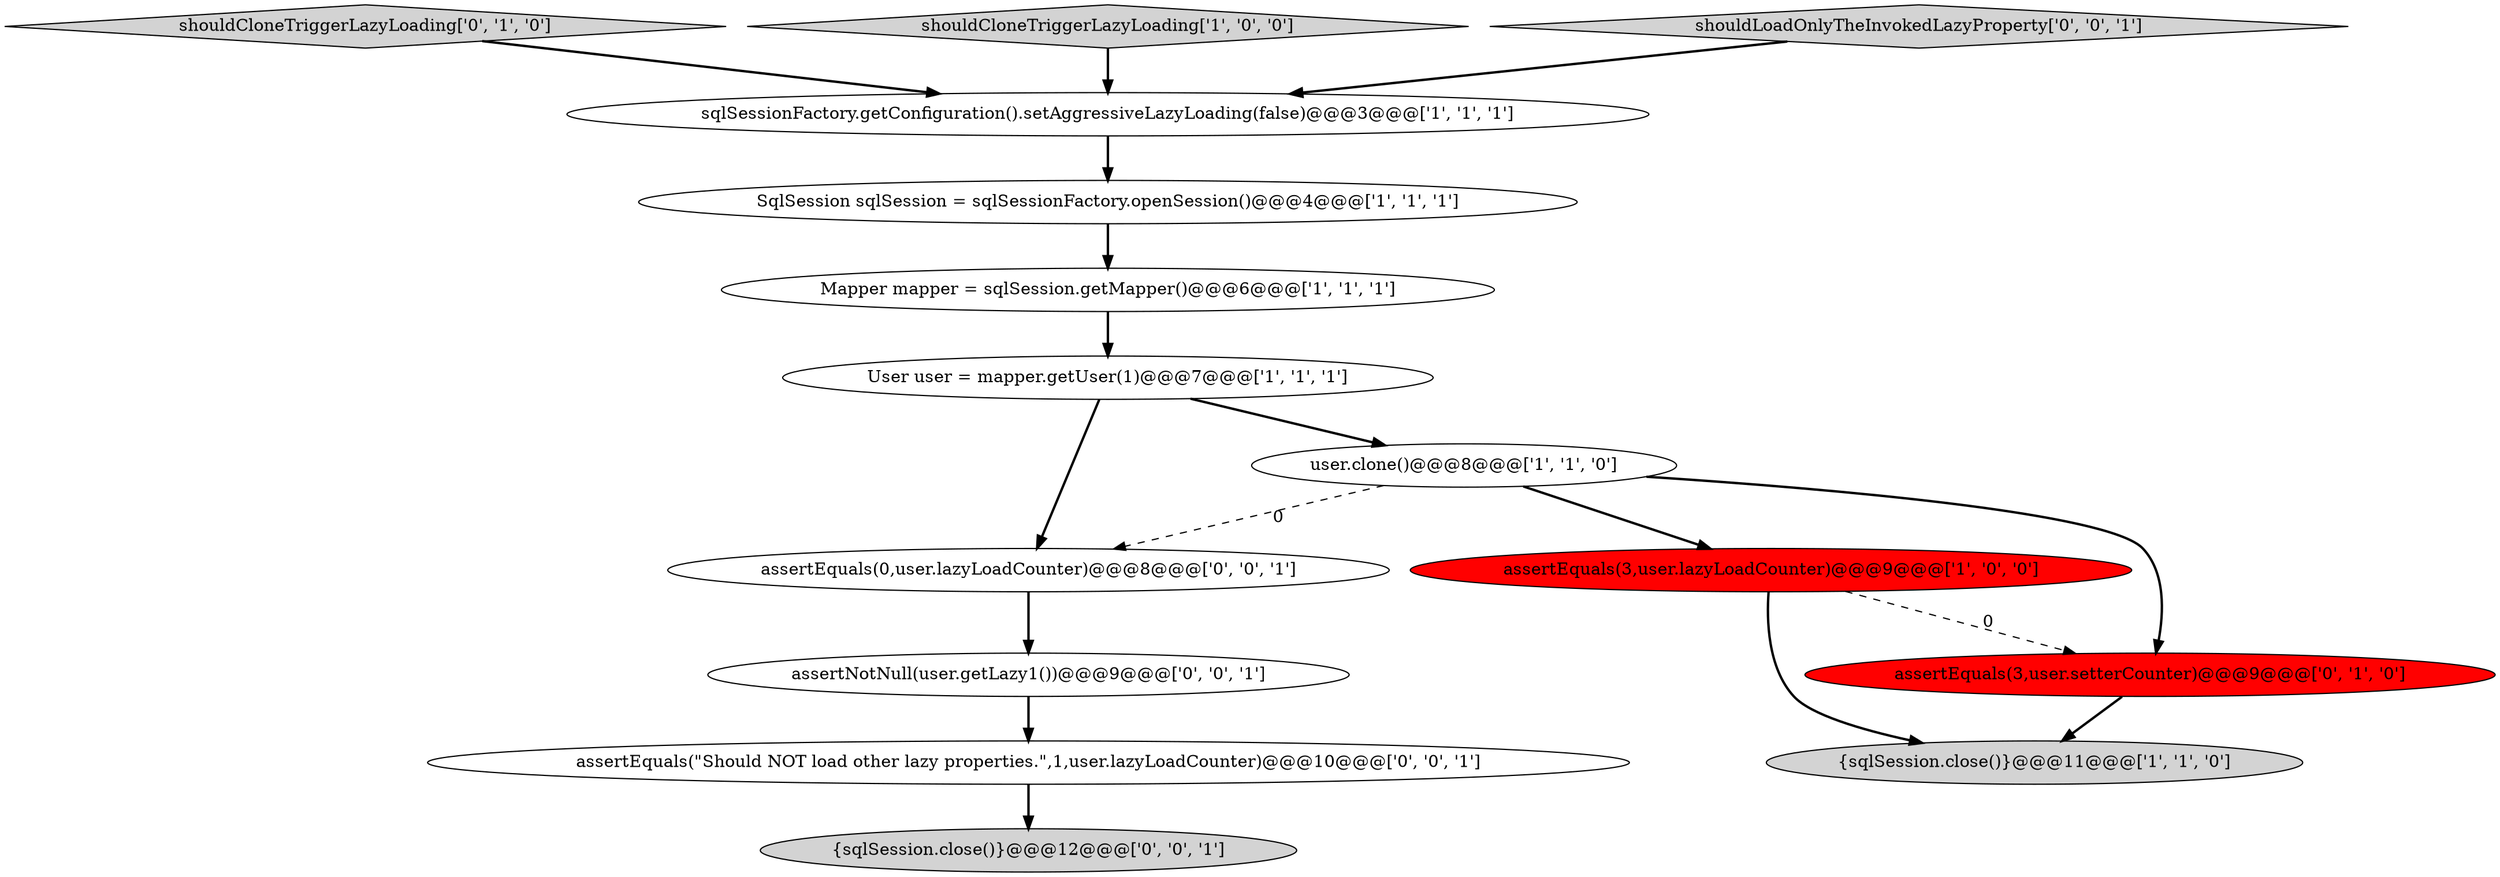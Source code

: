 digraph {
2 [style = filled, label = "SqlSession sqlSession = sqlSessionFactory.openSession()@@@4@@@['1', '1', '1']", fillcolor = white, shape = ellipse image = "AAA0AAABBB1BBB"];
10 [style = filled, label = "assertEquals(\"Should NOT load other lazy properties.\",1,user.lazyLoadCounter)@@@10@@@['0', '0', '1']", fillcolor = white, shape = ellipse image = "AAA0AAABBB3BBB"];
6 [style = filled, label = "sqlSessionFactory.getConfiguration().setAggressiveLazyLoading(false)@@@3@@@['1', '1', '1']", fillcolor = white, shape = ellipse image = "AAA0AAABBB1BBB"];
5 [style = filled, label = "assertEquals(3,user.lazyLoadCounter)@@@9@@@['1', '0', '0']", fillcolor = red, shape = ellipse image = "AAA1AAABBB1BBB"];
0 [style = filled, label = "Mapper mapper = sqlSession.getMapper()@@@6@@@['1', '1', '1']", fillcolor = white, shape = ellipse image = "AAA0AAABBB1BBB"];
4 [style = filled, label = "user.clone()@@@8@@@['1', '1', '0']", fillcolor = white, shape = ellipse image = "AAA0AAABBB1BBB"];
8 [style = filled, label = "shouldCloneTriggerLazyLoading['0', '1', '0']", fillcolor = lightgray, shape = diamond image = "AAA0AAABBB2BBB"];
12 [style = filled, label = "{sqlSession.close()}@@@12@@@['0', '0', '1']", fillcolor = lightgray, shape = ellipse image = "AAA0AAABBB3BBB"];
13 [style = filled, label = "assertEquals(0,user.lazyLoadCounter)@@@8@@@['0', '0', '1']", fillcolor = white, shape = ellipse image = "AAA0AAABBB3BBB"];
1 [style = filled, label = "{sqlSession.close()}@@@11@@@['1', '1', '0']", fillcolor = lightgray, shape = ellipse image = "AAA0AAABBB1BBB"];
9 [style = filled, label = "assertEquals(3,user.setterCounter)@@@9@@@['0', '1', '0']", fillcolor = red, shape = ellipse image = "AAA1AAABBB2BBB"];
7 [style = filled, label = "shouldCloneTriggerLazyLoading['1', '0', '0']", fillcolor = lightgray, shape = diamond image = "AAA0AAABBB1BBB"];
14 [style = filled, label = "assertNotNull(user.getLazy1())@@@9@@@['0', '0', '1']", fillcolor = white, shape = ellipse image = "AAA0AAABBB3BBB"];
11 [style = filled, label = "shouldLoadOnlyTheInvokedLazyProperty['0', '0', '1']", fillcolor = lightgray, shape = diamond image = "AAA0AAABBB3BBB"];
3 [style = filled, label = "User user = mapper.getUser(1)@@@7@@@['1', '1', '1']", fillcolor = white, shape = ellipse image = "AAA0AAABBB1BBB"];
3->13 [style = bold, label=""];
0->3 [style = bold, label=""];
4->9 [style = bold, label=""];
14->10 [style = bold, label=""];
5->1 [style = bold, label=""];
5->9 [style = dashed, label="0"];
2->0 [style = bold, label=""];
8->6 [style = bold, label=""];
9->1 [style = bold, label=""];
4->13 [style = dashed, label="0"];
10->12 [style = bold, label=""];
4->5 [style = bold, label=""];
3->4 [style = bold, label=""];
13->14 [style = bold, label=""];
7->6 [style = bold, label=""];
11->6 [style = bold, label=""];
6->2 [style = bold, label=""];
}
